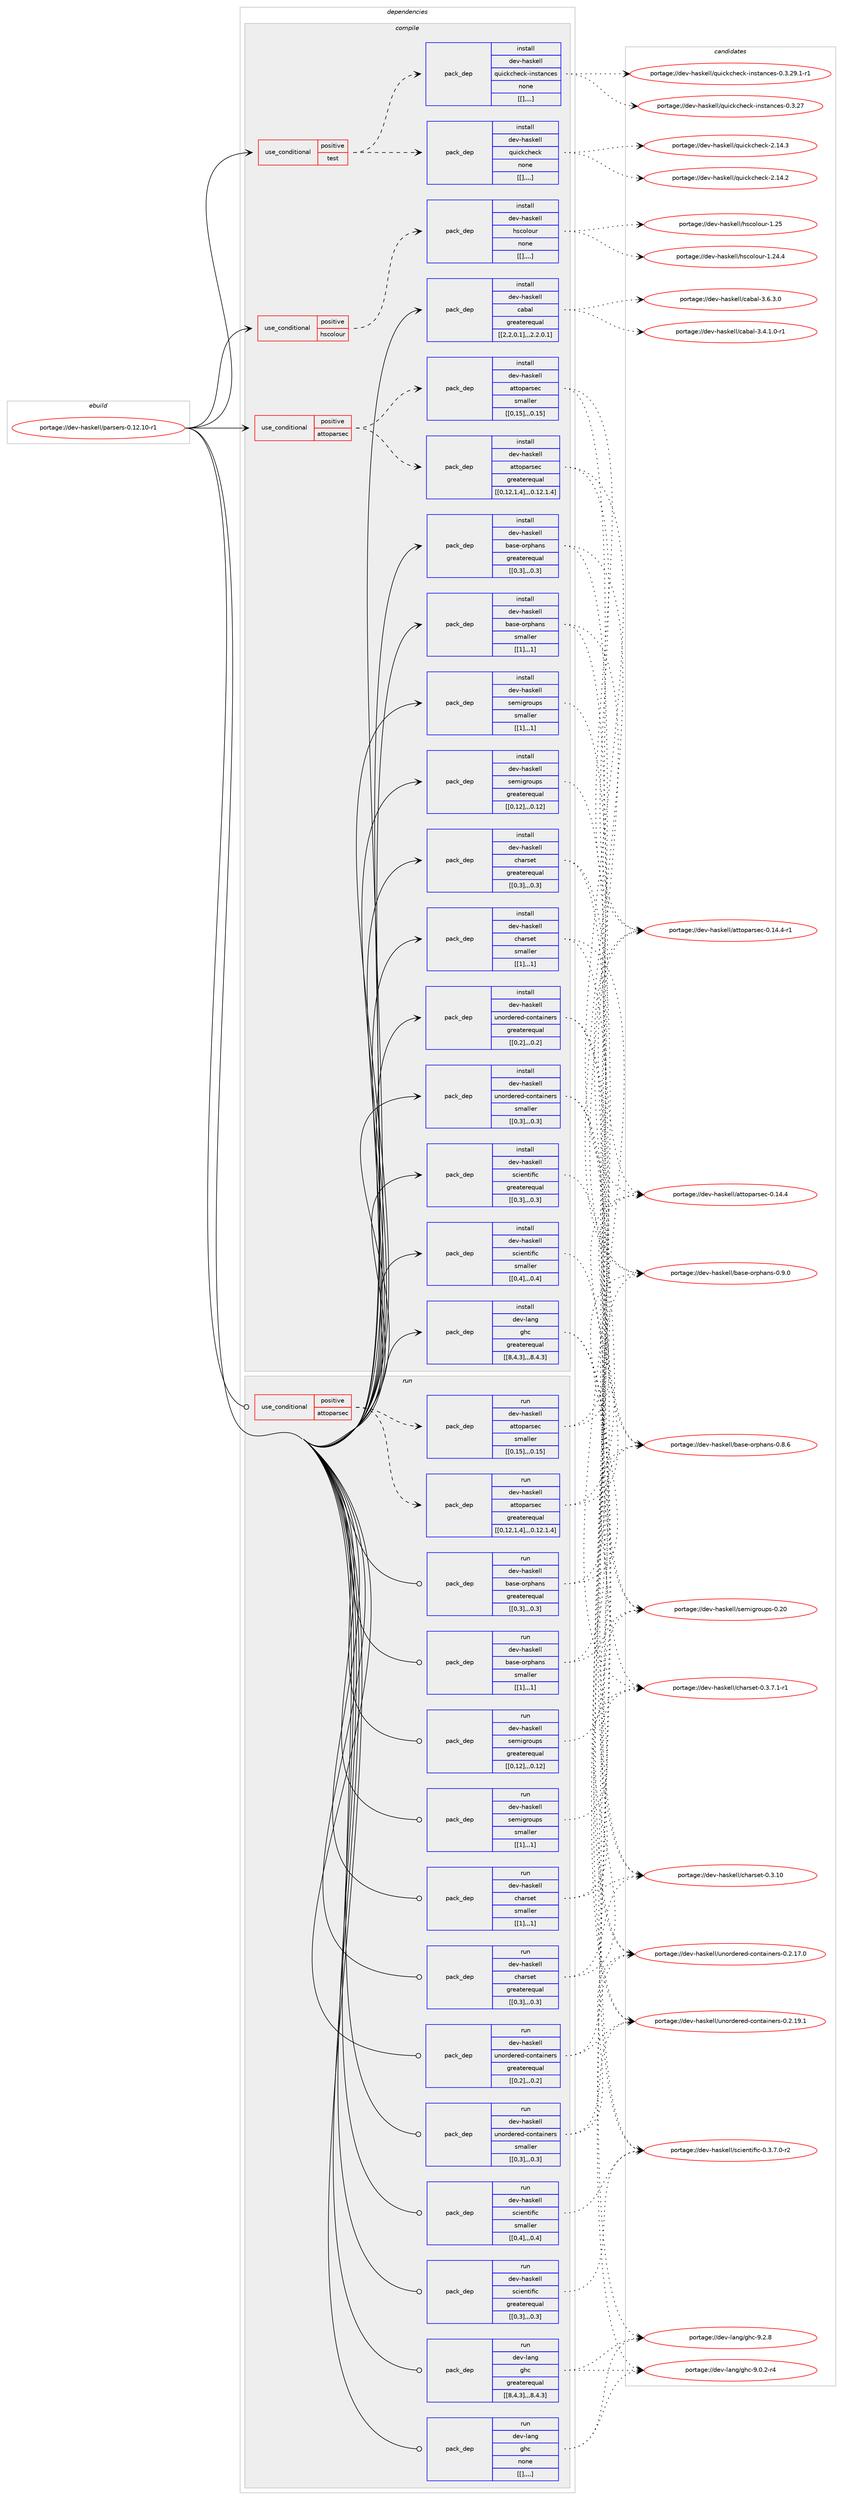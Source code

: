 digraph prolog {

# *************
# Graph options
# *************

newrank=true;
concentrate=true;
compound=true;
graph [rankdir=LR,fontname=Helvetica,fontsize=10,ranksep=1.5];#, ranksep=2.5, nodesep=0.2];
edge  [arrowhead=vee];
node  [fontname=Helvetica,fontsize=10];

# **********
# The ebuild
# **********

subgraph cluster_leftcol {
color=gray;
label=<<i>ebuild</i>>;
id [label="portage://dev-haskell/parsers-0.12.10-r1", color=red, width=4, href="../dev-haskell/parsers-0.12.10-r1.svg"];
}

# ****************
# The dependencies
# ****************

subgraph cluster_midcol {
color=gray;
label=<<i>dependencies</i>>;
subgraph cluster_compile {
fillcolor="#eeeeee";
style=filled;
label=<<i>compile</i>>;
subgraph cond21220 {
dependency86238 [label=<<TABLE BORDER="0" CELLBORDER="1" CELLSPACING="0" CELLPADDING="4"><TR><TD ROWSPAN="3" CELLPADDING="10">use_conditional</TD></TR><TR><TD>positive</TD></TR><TR><TD>attoparsec</TD></TR></TABLE>>, shape=none, color=red];
subgraph pack64011 {
dependency86239 [label=<<TABLE BORDER="0" CELLBORDER="1" CELLSPACING="0" CELLPADDING="4" WIDTH="220"><TR><TD ROWSPAN="6" CELLPADDING="30">pack_dep</TD></TR><TR><TD WIDTH="110">install</TD></TR><TR><TD>dev-haskell</TD></TR><TR><TD>attoparsec</TD></TR><TR><TD>greaterequal</TD></TR><TR><TD>[[0,12,1,4],,,0.12.1.4]</TD></TR></TABLE>>, shape=none, color=blue];
}
dependency86238:e -> dependency86239:w [weight=20,style="dashed",arrowhead="vee"];
subgraph pack64012 {
dependency86240 [label=<<TABLE BORDER="0" CELLBORDER="1" CELLSPACING="0" CELLPADDING="4" WIDTH="220"><TR><TD ROWSPAN="6" CELLPADDING="30">pack_dep</TD></TR><TR><TD WIDTH="110">install</TD></TR><TR><TD>dev-haskell</TD></TR><TR><TD>attoparsec</TD></TR><TR><TD>smaller</TD></TR><TR><TD>[[0,15],,,0.15]</TD></TR></TABLE>>, shape=none, color=blue];
}
dependency86238:e -> dependency86240:w [weight=20,style="dashed",arrowhead="vee"];
}
id:e -> dependency86238:w [weight=20,style="solid",arrowhead="vee"];
subgraph cond21221 {
dependency86241 [label=<<TABLE BORDER="0" CELLBORDER="1" CELLSPACING="0" CELLPADDING="4"><TR><TD ROWSPAN="3" CELLPADDING="10">use_conditional</TD></TR><TR><TD>positive</TD></TR><TR><TD>hscolour</TD></TR></TABLE>>, shape=none, color=red];
subgraph pack64013 {
dependency86242 [label=<<TABLE BORDER="0" CELLBORDER="1" CELLSPACING="0" CELLPADDING="4" WIDTH="220"><TR><TD ROWSPAN="6" CELLPADDING="30">pack_dep</TD></TR><TR><TD WIDTH="110">install</TD></TR><TR><TD>dev-haskell</TD></TR><TR><TD>hscolour</TD></TR><TR><TD>none</TD></TR><TR><TD>[[],,,,]</TD></TR></TABLE>>, shape=none, color=blue];
}
dependency86241:e -> dependency86242:w [weight=20,style="dashed",arrowhead="vee"];
}
id:e -> dependency86241:w [weight=20,style="solid",arrowhead="vee"];
subgraph cond21222 {
dependency86243 [label=<<TABLE BORDER="0" CELLBORDER="1" CELLSPACING="0" CELLPADDING="4"><TR><TD ROWSPAN="3" CELLPADDING="10">use_conditional</TD></TR><TR><TD>positive</TD></TR><TR><TD>test</TD></TR></TABLE>>, shape=none, color=red];
subgraph pack64014 {
dependency86244 [label=<<TABLE BORDER="0" CELLBORDER="1" CELLSPACING="0" CELLPADDING="4" WIDTH="220"><TR><TD ROWSPAN="6" CELLPADDING="30">pack_dep</TD></TR><TR><TD WIDTH="110">install</TD></TR><TR><TD>dev-haskell</TD></TR><TR><TD>quickcheck</TD></TR><TR><TD>none</TD></TR><TR><TD>[[],,,,]</TD></TR></TABLE>>, shape=none, color=blue];
}
dependency86243:e -> dependency86244:w [weight=20,style="dashed",arrowhead="vee"];
subgraph pack64015 {
dependency86245 [label=<<TABLE BORDER="0" CELLBORDER="1" CELLSPACING="0" CELLPADDING="4" WIDTH="220"><TR><TD ROWSPAN="6" CELLPADDING="30">pack_dep</TD></TR><TR><TD WIDTH="110">install</TD></TR><TR><TD>dev-haskell</TD></TR><TR><TD>quickcheck-instances</TD></TR><TR><TD>none</TD></TR><TR><TD>[[],,,,]</TD></TR></TABLE>>, shape=none, color=blue];
}
dependency86243:e -> dependency86245:w [weight=20,style="dashed",arrowhead="vee"];
}
id:e -> dependency86243:w [weight=20,style="solid",arrowhead="vee"];
subgraph pack64016 {
dependency86246 [label=<<TABLE BORDER="0" CELLBORDER="1" CELLSPACING="0" CELLPADDING="4" WIDTH="220"><TR><TD ROWSPAN="6" CELLPADDING="30">pack_dep</TD></TR><TR><TD WIDTH="110">install</TD></TR><TR><TD>dev-haskell</TD></TR><TR><TD>base-orphans</TD></TR><TR><TD>greaterequal</TD></TR><TR><TD>[[0,3],,,0.3]</TD></TR></TABLE>>, shape=none, color=blue];
}
id:e -> dependency86246:w [weight=20,style="solid",arrowhead="vee"];
subgraph pack64017 {
dependency86247 [label=<<TABLE BORDER="0" CELLBORDER="1" CELLSPACING="0" CELLPADDING="4" WIDTH="220"><TR><TD ROWSPAN="6" CELLPADDING="30">pack_dep</TD></TR><TR><TD WIDTH="110">install</TD></TR><TR><TD>dev-haskell</TD></TR><TR><TD>base-orphans</TD></TR><TR><TD>smaller</TD></TR><TR><TD>[[1],,,1]</TD></TR></TABLE>>, shape=none, color=blue];
}
id:e -> dependency86247:w [weight=20,style="solid",arrowhead="vee"];
subgraph pack64018 {
dependency86248 [label=<<TABLE BORDER="0" CELLBORDER="1" CELLSPACING="0" CELLPADDING="4" WIDTH="220"><TR><TD ROWSPAN="6" CELLPADDING="30">pack_dep</TD></TR><TR><TD WIDTH="110">install</TD></TR><TR><TD>dev-haskell</TD></TR><TR><TD>cabal</TD></TR><TR><TD>greaterequal</TD></TR><TR><TD>[[2,2,0,1],,,2.2.0.1]</TD></TR></TABLE>>, shape=none, color=blue];
}
id:e -> dependency86248:w [weight=20,style="solid",arrowhead="vee"];
subgraph pack64019 {
dependency86249 [label=<<TABLE BORDER="0" CELLBORDER="1" CELLSPACING="0" CELLPADDING="4" WIDTH="220"><TR><TD ROWSPAN="6" CELLPADDING="30">pack_dep</TD></TR><TR><TD WIDTH="110">install</TD></TR><TR><TD>dev-haskell</TD></TR><TR><TD>charset</TD></TR><TR><TD>greaterequal</TD></TR><TR><TD>[[0,3],,,0.3]</TD></TR></TABLE>>, shape=none, color=blue];
}
id:e -> dependency86249:w [weight=20,style="solid",arrowhead="vee"];
subgraph pack64020 {
dependency86250 [label=<<TABLE BORDER="0" CELLBORDER="1" CELLSPACING="0" CELLPADDING="4" WIDTH="220"><TR><TD ROWSPAN="6" CELLPADDING="30">pack_dep</TD></TR><TR><TD WIDTH="110">install</TD></TR><TR><TD>dev-haskell</TD></TR><TR><TD>charset</TD></TR><TR><TD>smaller</TD></TR><TR><TD>[[1],,,1]</TD></TR></TABLE>>, shape=none, color=blue];
}
id:e -> dependency86250:w [weight=20,style="solid",arrowhead="vee"];
subgraph pack64021 {
dependency86251 [label=<<TABLE BORDER="0" CELLBORDER="1" CELLSPACING="0" CELLPADDING="4" WIDTH="220"><TR><TD ROWSPAN="6" CELLPADDING="30">pack_dep</TD></TR><TR><TD WIDTH="110">install</TD></TR><TR><TD>dev-haskell</TD></TR><TR><TD>scientific</TD></TR><TR><TD>greaterequal</TD></TR><TR><TD>[[0,3],,,0.3]</TD></TR></TABLE>>, shape=none, color=blue];
}
id:e -> dependency86251:w [weight=20,style="solid",arrowhead="vee"];
subgraph pack64022 {
dependency86252 [label=<<TABLE BORDER="0" CELLBORDER="1" CELLSPACING="0" CELLPADDING="4" WIDTH="220"><TR><TD ROWSPAN="6" CELLPADDING="30">pack_dep</TD></TR><TR><TD WIDTH="110">install</TD></TR><TR><TD>dev-haskell</TD></TR><TR><TD>scientific</TD></TR><TR><TD>smaller</TD></TR><TR><TD>[[0,4],,,0.4]</TD></TR></TABLE>>, shape=none, color=blue];
}
id:e -> dependency86252:w [weight=20,style="solid",arrowhead="vee"];
subgraph pack64023 {
dependency86253 [label=<<TABLE BORDER="0" CELLBORDER="1" CELLSPACING="0" CELLPADDING="4" WIDTH="220"><TR><TD ROWSPAN="6" CELLPADDING="30">pack_dep</TD></TR><TR><TD WIDTH="110">install</TD></TR><TR><TD>dev-haskell</TD></TR><TR><TD>semigroups</TD></TR><TR><TD>greaterequal</TD></TR><TR><TD>[[0,12],,,0.12]</TD></TR></TABLE>>, shape=none, color=blue];
}
id:e -> dependency86253:w [weight=20,style="solid",arrowhead="vee"];
subgraph pack64024 {
dependency86254 [label=<<TABLE BORDER="0" CELLBORDER="1" CELLSPACING="0" CELLPADDING="4" WIDTH="220"><TR><TD ROWSPAN="6" CELLPADDING="30">pack_dep</TD></TR><TR><TD WIDTH="110">install</TD></TR><TR><TD>dev-haskell</TD></TR><TR><TD>semigroups</TD></TR><TR><TD>smaller</TD></TR><TR><TD>[[1],,,1]</TD></TR></TABLE>>, shape=none, color=blue];
}
id:e -> dependency86254:w [weight=20,style="solid",arrowhead="vee"];
subgraph pack64025 {
dependency86255 [label=<<TABLE BORDER="0" CELLBORDER="1" CELLSPACING="0" CELLPADDING="4" WIDTH="220"><TR><TD ROWSPAN="6" CELLPADDING="30">pack_dep</TD></TR><TR><TD WIDTH="110">install</TD></TR><TR><TD>dev-haskell</TD></TR><TR><TD>unordered-containers</TD></TR><TR><TD>greaterequal</TD></TR><TR><TD>[[0,2],,,0.2]</TD></TR></TABLE>>, shape=none, color=blue];
}
id:e -> dependency86255:w [weight=20,style="solid",arrowhead="vee"];
subgraph pack64026 {
dependency86256 [label=<<TABLE BORDER="0" CELLBORDER="1" CELLSPACING="0" CELLPADDING="4" WIDTH="220"><TR><TD ROWSPAN="6" CELLPADDING="30">pack_dep</TD></TR><TR><TD WIDTH="110">install</TD></TR><TR><TD>dev-haskell</TD></TR><TR><TD>unordered-containers</TD></TR><TR><TD>smaller</TD></TR><TR><TD>[[0,3],,,0.3]</TD></TR></TABLE>>, shape=none, color=blue];
}
id:e -> dependency86256:w [weight=20,style="solid",arrowhead="vee"];
subgraph pack64027 {
dependency86257 [label=<<TABLE BORDER="0" CELLBORDER="1" CELLSPACING="0" CELLPADDING="4" WIDTH="220"><TR><TD ROWSPAN="6" CELLPADDING="30">pack_dep</TD></TR><TR><TD WIDTH="110">install</TD></TR><TR><TD>dev-lang</TD></TR><TR><TD>ghc</TD></TR><TR><TD>greaterequal</TD></TR><TR><TD>[[8,4,3],,,8.4.3]</TD></TR></TABLE>>, shape=none, color=blue];
}
id:e -> dependency86257:w [weight=20,style="solid",arrowhead="vee"];
}
subgraph cluster_compileandrun {
fillcolor="#eeeeee";
style=filled;
label=<<i>compile and run</i>>;
}
subgraph cluster_run {
fillcolor="#eeeeee";
style=filled;
label=<<i>run</i>>;
subgraph cond21223 {
dependency86258 [label=<<TABLE BORDER="0" CELLBORDER="1" CELLSPACING="0" CELLPADDING="4"><TR><TD ROWSPAN="3" CELLPADDING="10">use_conditional</TD></TR><TR><TD>positive</TD></TR><TR><TD>attoparsec</TD></TR></TABLE>>, shape=none, color=red];
subgraph pack64028 {
dependency86259 [label=<<TABLE BORDER="0" CELLBORDER="1" CELLSPACING="0" CELLPADDING="4" WIDTH="220"><TR><TD ROWSPAN="6" CELLPADDING="30">pack_dep</TD></TR><TR><TD WIDTH="110">run</TD></TR><TR><TD>dev-haskell</TD></TR><TR><TD>attoparsec</TD></TR><TR><TD>greaterequal</TD></TR><TR><TD>[[0,12,1,4],,,0.12.1.4]</TD></TR></TABLE>>, shape=none, color=blue];
}
dependency86258:e -> dependency86259:w [weight=20,style="dashed",arrowhead="vee"];
subgraph pack64029 {
dependency86260 [label=<<TABLE BORDER="0" CELLBORDER="1" CELLSPACING="0" CELLPADDING="4" WIDTH="220"><TR><TD ROWSPAN="6" CELLPADDING="30">pack_dep</TD></TR><TR><TD WIDTH="110">run</TD></TR><TR><TD>dev-haskell</TD></TR><TR><TD>attoparsec</TD></TR><TR><TD>smaller</TD></TR><TR><TD>[[0,15],,,0.15]</TD></TR></TABLE>>, shape=none, color=blue];
}
dependency86258:e -> dependency86260:w [weight=20,style="dashed",arrowhead="vee"];
}
id:e -> dependency86258:w [weight=20,style="solid",arrowhead="odot"];
subgraph pack64030 {
dependency86261 [label=<<TABLE BORDER="0" CELLBORDER="1" CELLSPACING="0" CELLPADDING="4" WIDTH="220"><TR><TD ROWSPAN="6" CELLPADDING="30">pack_dep</TD></TR><TR><TD WIDTH="110">run</TD></TR><TR><TD>dev-haskell</TD></TR><TR><TD>base-orphans</TD></TR><TR><TD>greaterequal</TD></TR><TR><TD>[[0,3],,,0.3]</TD></TR></TABLE>>, shape=none, color=blue];
}
id:e -> dependency86261:w [weight=20,style="solid",arrowhead="odot"];
subgraph pack64031 {
dependency86262 [label=<<TABLE BORDER="0" CELLBORDER="1" CELLSPACING="0" CELLPADDING="4" WIDTH="220"><TR><TD ROWSPAN="6" CELLPADDING="30">pack_dep</TD></TR><TR><TD WIDTH="110">run</TD></TR><TR><TD>dev-haskell</TD></TR><TR><TD>base-orphans</TD></TR><TR><TD>smaller</TD></TR><TR><TD>[[1],,,1]</TD></TR></TABLE>>, shape=none, color=blue];
}
id:e -> dependency86262:w [weight=20,style="solid",arrowhead="odot"];
subgraph pack64032 {
dependency86263 [label=<<TABLE BORDER="0" CELLBORDER="1" CELLSPACING="0" CELLPADDING="4" WIDTH="220"><TR><TD ROWSPAN="6" CELLPADDING="30">pack_dep</TD></TR><TR><TD WIDTH="110">run</TD></TR><TR><TD>dev-haskell</TD></TR><TR><TD>charset</TD></TR><TR><TD>greaterequal</TD></TR><TR><TD>[[0,3],,,0.3]</TD></TR></TABLE>>, shape=none, color=blue];
}
id:e -> dependency86263:w [weight=20,style="solid",arrowhead="odot"];
subgraph pack64033 {
dependency86264 [label=<<TABLE BORDER="0" CELLBORDER="1" CELLSPACING="0" CELLPADDING="4" WIDTH="220"><TR><TD ROWSPAN="6" CELLPADDING="30">pack_dep</TD></TR><TR><TD WIDTH="110">run</TD></TR><TR><TD>dev-haskell</TD></TR><TR><TD>charset</TD></TR><TR><TD>smaller</TD></TR><TR><TD>[[1],,,1]</TD></TR></TABLE>>, shape=none, color=blue];
}
id:e -> dependency86264:w [weight=20,style="solid",arrowhead="odot"];
subgraph pack64034 {
dependency86265 [label=<<TABLE BORDER="0" CELLBORDER="1" CELLSPACING="0" CELLPADDING="4" WIDTH="220"><TR><TD ROWSPAN="6" CELLPADDING="30">pack_dep</TD></TR><TR><TD WIDTH="110">run</TD></TR><TR><TD>dev-haskell</TD></TR><TR><TD>scientific</TD></TR><TR><TD>greaterequal</TD></TR><TR><TD>[[0,3],,,0.3]</TD></TR></TABLE>>, shape=none, color=blue];
}
id:e -> dependency86265:w [weight=20,style="solid",arrowhead="odot"];
subgraph pack64035 {
dependency86266 [label=<<TABLE BORDER="0" CELLBORDER="1" CELLSPACING="0" CELLPADDING="4" WIDTH="220"><TR><TD ROWSPAN="6" CELLPADDING="30">pack_dep</TD></TR><TR><TD WIDTH="110">run</TD></TR><TR><TD>dev-haskell</TD></TR><TR><TD>scientific</TD></TR><TR><TD>smaller</TD></TR><TR><TD>[[0,4],,,0.4]</TD></TR></TABLE>>, shape=none, color=blue];
}
id:e -> dependency86266:w [weight=20,style="solid",arrowhead="odot"];
subgraph pack64036 {
dependency86267 [label=<<TABLE BORDER="0" CELLBORDER="1" CELLSPACING="0" CELLPADDING="4" WIDTH="220"><TR><TD ROWSPAN="6" CELLPADDING="30">pack_dep</TD></TR><TR><TD WIDTH="110">run</TD></TR><TR><TD>dev-haskell</TD></TR><TR><TD>semigroups</TD></TR><TR><TD>greaterequal</TD></TR><TR><TD>[[0,12],,,0.12]</TD></TR></TABLE>>, shape=none, color=blue];
}
id:e -> dependency86267:w [weight=20,style="solid",arrowhead="odot"];
subgraph pack64037 {
dependency86268 [label=<<TABLE BORDER="0" CELLBORDER="1" CELLSPACING="0" CELLPADDING="4" WIDTH="220"><TR><TD ROWSPAN="6" CELLPADDING="30">pack_dep</TD></TR><TR><TD WIDTH="110">run</TD></TR><TR><TD>dev-haskell</TD></TR><TR><TD>semigroups</TD></TR><TR><TD>smaller</TD></TR><TR><TD>[[1],,,1]</TD></TR></TABLE>>, shape=none, color=blue];
}
id:e -> dependency86268:w [weight=20,style="solid",arrowhead="odot"];
subgraph pack64038 {
dependency86269 [label=<<TABLE BORDER="0" CELLBORDER="1" CELLSPACING="0" CELLPADDING="4" WIDTH="220"><TR><TD ROWSPAN="6" CELLPADDING="30">pack_dep</TD></TR><TR><TD WIDTH="110">run</TD></TR><TR><TD>dev-haskell</TD></TR><TR><TD>unordered-containers</TD></TR><TR><TD>greaterequal</TD></TR><TR><TD>[[0,2],,,0.2]</TD></TR></TABLE>>, shape=none, color=blue];
}
id:e -> dependency86269:w [weight=20,style="solid",arrowhead="odot"];
subgraph pack64039 {
dependency86270 [label=<<TABLE BORDER="0" CELLBORDER="1" CELLSPACING="0" CELLPADDING="4" WIDTH="220"><TR><TD ROWSPAN="6" CELLPADDING="30">pack_dep</TD></TR><TR><TD WIDTH="110">run</TD></TR><TR><TD>dev-haskell</TD></TR><TR><TD>unordered-containers</TD></TR><TR><TD>smaller</TD></TR><TR><TD>[[0,3],,,0.3]</TD></TR></TABLE>>, shape=none, color=blue];
}
id:e -> dependency86270:w [weight=20,style="solid",arrowhead="odot"];
subgraph pack64040 {
dependency86271 [label=<<TABLE BORDER="0" CELLBORDER="1" CELLSPACING="0" CELLPADDING="4" WIDTH="220"><TR><TD ROWSPAN="6" CELLPADDING="30">pack_dep</TD></TR><TR><TD WIDTH="110">run</TD></TR><TR><TD>dev-lang</TD></TR><TR><TD>ghc</TD></TR><TR><TD>greaterequal</TD></TR><TR><TD>[[8,4,3],,,8.4.3]</TD></TR></TABLE>>, shape=none, color=blue];
}
id:e -> dependency86271:w [weight=20,style="solid",arrowhead="odot"];
subgraph pack64041 {
dependency86272 [label=<<TABLE BORDER="0" CELLBORDER="1" CELLSPACING="0" CELLPADDING="4" WIDTH="220"><TR><TD ROWSPAN="6" CELLPADDING="30">pack_dep</TD></TR><TR><TD WIDTH="110">run</TD></TR><TR><TD>dev-lang</TD></TR><TR><TD>ghc</TD></TR><TR><TD>none</TD></TR><TR><TD>[[],,,,]</TD></TR></TABLE>>, shape=none, color=blue];
}
id:e -> dependency86272:w [weight=20,style="solid",arrowhead="odot"];
}
}

# **************
# The candidates
# **************

subgraph cluster_choices {
rank=same;
color=gray;
label=<<i>candidates</i>>;

subgraph choice64011 {
color=black;
nodesep=1;
choice100101118451049711510710110810847971161161111129711411510199454846495246524511449 [label="portage://dev-haskell/attoparsec-0.14.4-r1", color=red, width=4,href="../dev-haskell/attoparsec-0.14.4-r1.svg"];
choice10010111845104971151071011081084797116116111112971141151019945484649524652 [label="portage://dev-haskell/attoparsec-0.14.4", color=red, width=4,href="../dev-haskell/attoparsec-0.14.4.svg"];
dependency86239:e -> choice100101118451049711510710110810847971161161111129711411510199454846495246524511449:w [style=dotted,weight="100"];
dependency86239:e -> choice10010111845104971151071011081084797116116111112971141151019945484649524652:w [style=dotted,weight="100"];
}
subgraph choice64012 {
color=black;
nodesep=1;
choice100101118451049711510710110810847971161161111129711411510199454846495246524511449 [label="portage://dev-haskell/attoparsec-0.14.4-r1", color=red, width=4,href="../dev-haskell/attoparsec-0.14.4-r1.svg"];
choice10010111845104971151071011081084797116116111112971141151019945484649524652 [label="portage://dev-haskell/attoparsec-0.14.4", color=red, width=4,href="../dev-haskell/attoparsec-0.14.4.svg"];
dependency86240:e -> choice100101118451049711510710110810847971161161111129711411510199454846495246524511449:w [style=dotted,weight="100"];
dependency86240:e -> choice10010111845104971151071011081084797116116111112971141151019945484649524652:w [style=dotted,weight="100"];
}
subgraph choice64013 {
color=black;
nodesep=1;
choice100101118451049711510710110810847104115991111081111171144549465053 [label="portage://dev-haskell/hscolour-1.25", color=red, width=4,href="../dev-haskell/hscolour-1.25.svg"];
choice1001011184510497115107101108108471041159911110811111711445494650524652 [label="portage://dev-haskell/hscolour-1.24.4", color=red, width=4,href="../dev-haskell/hscolour-1.24.4.svg"];
dependency86242:e -> choice100101118451049711510710110810847104115991111081111171144549465053:w [style=dotted,weight="100"];
dependency86242:e -> choice1001011184510497115107101108108471041159911110811111711445494650524652:w [style=dotted,weight="100"];
}
subgraph choice64014 {
color=black;
nodesep=1;
choice10010111845104971151071011081084711311710599107991041019910745504649524651 [label="portage://dev-haskell/quickcheck-2.14.3", color=red, width=4,href="../dev-haskell/quickcheck-2.14.3.svg"];
choice10010111845104971151071011081084711311710599107991041019910745504649524650 [label="portage://dev-haskell/quickcheck-2.14.2", color=red, width=4,href="../dev-haskell/quickcheck-2.14.2.svg"];
dependency86244:e -> choice10010111845104971151071011081084711311710599107991041019910745504649524651:w [style=dotted,weight="100"];
dependency86244:e -> choice10010111845104971151071011081084711311710599107991041019910745504649524650:w [style=dotted,weight="100"];
}
subgraph choice64015 {
color=black;
nodesep=1;
choice1001011184510497115107101108108471131171059910799104101991074510511011511697110991011154548465146505746494511449 [label="portage://dev-haskell/quickcheck-instances-0.3.29.1-r1", color=red, width=4,href="../dev-haskell/quickcheck-instances-0.3.29.1-r1.svg"];
choice10010111845104971151071011081084711311710599107991041019910745105110115116971109910111545484651465055 [label="portage://dev-haskell/quickcheck-instances-0.3.27", color=red, width=4,href="../dev-haskell/quickcheck-instances-0.3.27.svg"];
dependency86245:e -> choice1001011184510497115107101108108471131171059910799104101991074510511011511697110991011154548465146505746494511449:w [style=dotted,weight="100"];
dependency86245:e -> choice10010111845104971151071011081084711311710599107991041019910745105110115116971109910111545484651465055:w [style=dotted,weight="100"];
}
subgraph choice64016 {
color=black;
nodesep=1;
choice10010111845104971151071011081084798971151014511111411210497110115454846574648 [label="portage://dev-haskell/base-orphans-0.9.0", color=red, width=4,href="../dev-haskell/base-orphans-0.9.0.svg"];
choice10010111845104971151071011081084798971151014511111411210497110115454846564654 [label="portage://dev-haskell/base-orphans-0.8.6", color=red, width=4,href="../dev-haskell/base-orphans-0.8.6.svg"];
dependency86246:e -> choice10010111845104971151071011081084798971151014511111411210497110115454846574648:w [style=dotted,weight="100"];
dependency86246:e -> choice10010111845104971151071011081084798971151014511111411210497110115454846564654:w [style=dotted,weight="100"];
}
subgraph choice64017 {
color=black;
nodesep=1;
choice10010111845104971151071011081084798971151014511111411210497110115454846574648 [label="portage://dev-haskell/base-orphans-0.9.0", color=red, width=4,href="../dev-haskell/base-orphans-0.9.0.svg"];
choice10010111845104971151071011081084798971151014511111411210497110115454846564654 [label="portage://dev-haskell/base-orphans-0.8.6", color=red, width=4,href="../dev-haskell/base-orphans-0.8.6.svg"];
dependency86247:e -> choice10010111845104971151071011081084798971151014511111411210497110115454846574648:w [style=dotted,weight="100"];
dependency86247:e -> choice10010111845104971151071011081084798971151014511111411210497110115454846564654:w [style=dotted,weight="100"];
}
subgraph choice64018 {
color=black;
nodesep=1;
choice100101118451049711510710110810847999798971084551465446514648 [label="portage://dev-haskell/cabal-3.6.3.0", color=red, width=4,href="../dev-haskell/cabal-3.6.3.0.svg"];
choice1001011184510497115107101108108479997989710845514652464946484511449 [label="portage://dev-haskell/cabal-3.4.1.0-r1", color=red, width=4,href="../dev-haskell/cabal-3.4.1.0-r1.svg"];
dependency86248:e -> choice100101118451049711510710110810847999798971084551465446514648:w [style=dotted,weight="100"];
dependency86248:e -> choice1001011184510497115107101108108479997989710845514652464946484511449:w [style=dotted,weight="100"];
}
subgraph choice64019 {
color=black;
nodesep=1;
choice100101118451049711510710110810847991049711411510111645484651464948 [label="portage://dev-haskell/charset-0.3.10", color=red, width=4,href="../dev-haskell/charset-0.3.10.svg"];
choice100101118451049711510710110810847991049711411510111645484651465546494511449 [label="portage://dev-haskell/charset-0.3.7.1-r1", color=red, width=4,href="../dev-haskell/charset-0.3.7.1-r1.svg"];
dependency86249:e -> choice100101118451049711510710110810847991049711411510111645484651464948:w [style=dotted,weight="100"];
dependency86249:e -> choice100101118451049711510710110810847991049711411510111645484651465546494511449:w [style=dotted,weight="100"];
}
subgraph choice64020 {
color=black;
nodesep=1;
choice100101118451049711510710110810847991049711411510111645484651464948 [label="portage://dev-haskell/charset-0.3.10", color=red, width=4,href="../dev-haskell/charset-0.3.10.svg"];
choice100101118451049711510710110810847991049711411510111645484651465546494511449 [label="portage://dev-haskell/charset-0.3.7.1-r1", color=red, width=4,href="../dev-haskell/charset-0.3.7.1-r1.svg"];
dependency86250:e -> choice100101118451049711510710110810847991049711411510111645484651464948:w [style=dotted,weight="100"];
dependency86250:e -> choice100101118451049711510710110810847991049711411510111645484651465546494511449:w [style=dotted,weight="100"];
}
subgraph choice64021 {
color=black;
nodesep=1;
choice100101118451049711510710110810847115991051011101161051021059945484651465546484511450 [label="portage://dev-haskell/scientific-0.3.7.0-r2", color=red, width=4,href="../dev-haskell/scientific-0.3.7.0-r2.svg"];
dependency86251:e -> choice100101118451049711510710110810847115991051011101161051021059945484651465546484511450:w [style=dotted,weight="100"];
}
subgraph choice64022 {
color=black;
nodesep=1;
choice100101118451049711510710110810847115991051011101161051021059945484651465546484511450 [label="portage://dev-haskell/scientific-0.3.7.0-r2", color=red, width=4,href="../dev-haskell/scientific-0.3.7.0-r2.svg"];
dependency86252:e -> choice100101118451049711510710110810847115991051011101161051021059945484651465546484511450:w [style=dotted,weight="100"];
}
subgraph choice64023 {
color=black;
nodesep=1;
choice1001011184510497115107101108108471151011091051031141111171121154548465048 [label="portage://dev-haskell/semigroups-0.20", color=red, width=4,href="../dev-haskell/semigroups-0.20.svg"];
dependency86253:e -> choice1001011184510497115107101108108471151011091051031141111171121154548465048:w [style=dotted,weight="100"];
}
subgraph choice64024 {
color=black;
nodesep=1;
choice1001011184510497115107101108108471151011091051031141111171121154548465048 [label="portage://dev-haskell/semigroups-0.20", color=red, width=4,href="../dev-haskell/semigroups-0.20.svg"];
dependency86254:e -> choice1001011184510497115107101108108471151011091051031141111171121154548465048:w [style=dotted,weight="100"];
}
subgraph choice64025 {
color=black;
nodesep=1;
choice100101118451049711510710110810847117110111114100101114101100459911111011697105110101114115454846504649574649 [label="portage://dev-haskell/unordered-containers-0.2.19.1", color=red, width=4,href="../dev-haskell/unordered-containers-0.2.19.1.svg"];
choice100101118451049711510710110810847117110111114100101114101100459911111011697105110101114115454846504649554648 [label="portage://dev-haskell/unordered-containers-0.2.17.0", color=red, width=4,href="../dev-haskell/unordered-containers-0.2.17.0.svg"];
dependency86255:e -> choice100101118451049711510710110810847117110111114100101114101100459911111011697105110101114115454846504649574649:w [style=dotted,weight="100"];
dependency86255:e -> choice100101118451049711510710110810847117110111114100101114101100459911111011697105110101114115454846504649554648:w [style=dotted,weight="100"];
}
subgraph choice64026 {
color=black;
nodesep=1;
choice100101118451049711510710110810847117110111114100101114101100459911111011697105110101114115454846504649574649 [label="portage://dev-haskell/unordered-containers-0.2.19.1", color=red, width=4,href="../dev-haskell/unordered-containers-0.2.19.1.svg"];
choice100101118451049711510710110810847117110111114100101114101100459911111011697105110101114115454846504649554648 [label="portage://dev-haskell/unordered-containers-0.2.17.0", color=red, width=4,href="../dev-haskell/unordered-containers-0.2.17.0.svg"];
dependency86256:e -> choice100101118451049711510710110810847117110111114100101114101100459911111011697105110101114115454846504649574649:w [style=dotted,weight="100"];
dependency86256:e -> choice100101118451049711510710110810847117110111114100101114101100459911111011697105110101114115454846504649554648:w [style=dotted,weight="100"];
}
subgraph choice64027 {
color=black;
nodesep=1;
choice10010111845108971101034710310499455746504656 [label="portage://dev-lang/ghc-9.2.8", color=red, width=4,href="../dev-lang/ghc-9.2.8.svg"];
choice100101118451089711010347103104994557464846504511452 [label="portage://dev-lang/ghc-9.0.2-r4", color=red, width=4,href="../dev-lang/ghc-9.0.2-r4.svg"];
dependency86257:e -> choice10010111845108971101034710310499455746504656:w [style=dotted,weight="100"];
dependency86257:e -> choice100101118451089711010347103104994557464846504511452:w [style=dotted,weight="100"];
}
subgraph choice64028 {
color=black;
nodesep=1;
choice100101118451049711510710110810847971161161111129711411510199454846495246524511449 [label="portage://dev-haskell/attoparsec-0.14.4-r1", color=red, width=4,href="../dev-haskell/attoparsec-0.14.4-r1.svg"];
choice10010111845104971151071011081084797116116111112971141151019945484649524652 [label="portage://dev-haskell/attoparsec-0.14.4", color=red, width=4,href="../dev-haskell/attoparsec-0.14.4.svg"];
dependency86259:e -> choice100101118451049711510710110810847971161161111129711411510199454846495246524511449:w [style=dotted,weight="100"];
dependency86259:e -> choice10010111845104971151071011081084797116116111112971141151019945484649524652:w [style=dotted,weight="100"];
}
subgraph choice64029 {
color=black;
nodesep=1;
choice100101118451049711510710110810847971161161111129711411510199454846495246524511449 [label="portage://dev-haskell/attoparsec-0.14.4-r1", color=red, width=4,href="../dev-haskell/attoparsec-0.14.4-r1.svg"];
choice10010111845104971151071011081084797116116111112971141151019945484649524652 [label="portage://dev-haskell/attoparsec-0.14.4", color=red, width=4,href="../dev-haskell/attoparsec-0.14.4.svg"];
dependency86260:e -> choice100101118451049711510710110810847971161161111129711411510199454846495246524511449:w [style=dotted,weight="100"];
dependency86260:e -> choice10010111845104971151071011081084797116116111112971141151019945484649524652:w [style=dotted,weight="100"];
}
subgraph choice64030 {
color=black;
nodesep=1;
choice10010111845104971151071011081084798971151014511111411210497110115454846574648 [label="portage://dev-haskell/base-orphans-0.9.0", color=red, width=4,href="../dev-haskell/base-orphans-0.9.0.svg"];
choice10010111845104971151071011081084798971151014511111411210497110115454846564654 [label="portage://dev-haskell/base-orphans-0.8.6", color=red, width=4,href="../dev-haskell/base-orphans-0.8.6.svg"];
dependency86261:e -> choice10010111845104971151071011081084798971151014511111411210497110115454846574648:w [style=dotted,weight="100"];
dependency86261:e -> choice10010111845104971151071011081084798971151014511111411210497110115454846564654:w [style=dotted,weight="100"];
}
subgraph choice64031 {
color=black;
nodesep=1;
choice10010111845104971151071011081084798971151014511111411210497110115454846574648 [label="portage://dev-haskell/base-orphans-0.9.0", color=red, width=4,href="../dev-haskell/base-orphans-0.9.0.svg"];
choice10010111845104971151071011081084798971151014511111411210497110115454846564654 [label="portage://dev-haskell/base-orphans-0.8.6", color=red, width=4,href="../dev-haskell/base-orphans-0.8.6.svg"];
dependency86262:e -> choice10010111845104971151071011081084798971151014511111411210497110115454846574648:w [style=dotted,weight="100"];
dependency86262:e -> choice10010111845104971151071011081084798971151014511111411210497110115454846564654:w [style=dotted,weight="100"];
}
subgraph choice64032 {
color=black;
nodesep=1;
choice100101118451049711510710110810847991049711411510111645484651464948 [label="portage://dev-haskell/charset-0.3.10", color=red, width=4,href="../dev-haskell/charset-0.3.10.svg"];
choice100101118451049711510710110810847991049711411510111645484651465546494511449 [label="portage://dev-haskell/charset-0.3.7.1-r1", color=red, width=4,href="../dev-haskell/charset-0.3.7.1-r1.svg"];
dependency86263:e -> choice100101118451049711510710110810847991049711411510111645484651464948:w [style=dotted,weight="100"];
dependency86263:e -> choice100101118451049711510710110810847991049711411510111645484651465546494511449:w [style=dotted,weight="100"];
}
subgraph choice64033 {
color=black;
nodesep=1;
choice100101118451049711510710110810847991049711411510111645484651464948 [label="portage://dev-haskell/charset-0.3.10", color=red, width=4,href="../dev-haskell/charset-0.3.10.svg"];
choice100101118451049711510710110810847991049711411510111645484651465546494511449 [label="portage://dev-haskell/charset-0.3.7.1-r1", color=red, width=4,href="../dev-haskell/charset-0.3.7.1-r1.svg"];
dependency86264:e -> choice100101118451049711510710110810847991049711411510111645484651464948:w [style=dotted,weight="100"];
dependency86264:e -> choice100101118451049711510710110810847991049711411510111645484651465546494511449:w [style=dotted,weight="100"];
}
subgraph choice64034 {
color=black;
nodesep=1;
choice100101118451049711510710110810847115991051011101161051021059945484651465546484511450 [label="portage://dev-haskell/scientific-0.3.7.0-r2", color=red, width=4,href="../dev-haskell/scientific-0.3.7.0-r2.svg"];
dependency86265:e -> choice100101118451049711510710110810847115991051011101161051021059945484651465546484511450:w [style=dotted,weight="100"];
}
subgraph choice64035 {
color=black;
nodesep=1;
choice100101118451049711510710110810847115991051011101161051021059945484651465546484511450 [label="portage://dev-haskell/scientific-0.3.7.0-r2", color=red, width=4,href="../dev-haskell/scientific-0.3.7.0-r2.svg"];
dependency86266:e -> choice100101118451049711510710110810847115991051011101161051021059945484651465546484511450:w [style=dotted,weight="100"];
}
subgraph choice64036 {
color=black;
nodesep=1;
choice1001011184510497115107101108108471151011091051031141111171121154548465048 [label="portage://dev-haskell/semigroups-0.20", color=red, width=4,href="../dev-haskell/semigroups-0.20.svg"];
dependency86267:e -> choice1001011184510497115107101108108471151011091051031141111171121154548465048:w [style=dotted,weight="100"];
}
subgraph choice64037 {
color=black;
nodesep=1;
choice1001011184510497115107101108108471151011091051031141111171121154548465048 [label="portage://dev-haskell/semigroups-0.20", color=red, width=4,href="../dev-haskell/semigroups-0.20.svg"];
dependency86268:e -> choice1001011184510497115107101108108471151011091051031141111171121154548465048:w [style=dotted,weight="100"];
}
subgraph choice64038 {
color=black;
nodesep=1;
choice100101118451049711510710110810847117110111114100101114101100459911111011697105110101114115454846504649574649 [label="portage://dev-haskell/unordered-containers-0.2.19.1", color=red, width=4,href="../dev-haskell/unordered-containers-0.2.19.1.svg"];
choice100101118451049711510710110810847117110111114100101114101100459911111011697105110101114115454846504649554648 [label="portage://dev-haskell/unordered-containers-0.2.17.0", color=red, width=4,href="../dev-haskell/unordered-containers-0.2.17.0.svg"];
dependency86269:e -> choice100101118451049711510710110810847117110111114100101114101100459911111011697105110101114115454846504649574649:w [style=dotted,weight="100"];
dependency86269:e -> choice100101118451049711510710110810847117110111114100101114101100459911111011697105110101114115454846504649554648:w [style=dotted,weight="100"];
}
subgraph choice64039 {
color=black;
nodesep=1;
choice100101118451049711510710110810847117110111114100101114101100459911111011697105110101114115454846504649574649 [label="portage://dev-haskell/unordered-containers-0.2.19.1", color=red, width=4,href="../dev-haskell/unordered-containers-0.2.19.1.svg"];
choice100101118451049711510710110810847117110111114100101114101100459911111011697105110101114115454846504649554648 [label="portage://dev-haskell/unordered-containers-0.2.17.0", color=red, width=4,href="../dev-haskell/unordered-containers-0.2.17.0.svg"];
dependency86270:e -> choice100101118451049711510710110810847117110111114100101114101100459911111011697105110101114115454846504649574649:w [style=dotted,weight="100"];
dependency86270:e -> choice100101118451049711510710110810847117110111114100101114101100459911111011697105110101114115454846504649554648:w [style=dotted,weight="100"];
}
subgraph choice64040 {
color=black;
nodesep=1;
choice10010111845108971101034710310499455746504656 [label="portage://dev-lang/ghc-9.2.8", color=red, width=4,href="../dev-lang/ghc-9.2.8.svg"];
choice100101118451089711010347103104994557464846504511452 [label="portage://dev-lang/ghc-9.0.2-r4", color=red, width=4,href="../dev-lang/ghc-9.0.2-r4.svg"];
dependency86271:e -> choice10010111845108971101034710310499455746504656:w [style=dotted,weight="100"];
dependency86271:e -> choice100101118451089711010347103104994557464846504511452:w [style=dotted,weight="100"];
}
subgraph choice64041 {
color=black;
nodesep=1;
choice10010111845108971101034710310499455746504656 [label="portage://dev-lang/ghc-9.2.8", color=red, width=4,href="../dev-lang/ghc-9.2.8.svg"];
choice100101118451089711010347103104994557464846504511452 [label="portage://dev-lang/ghc-9.0.2-r4", color=red, width=4,href="../dev-lang/ghc-9.0.2-r4.svg"];
dependency86272:e -> choice10010111845108971101034710310499455746504656:w [style=dotted,weight="100"];
dependency86272:e -> choice100101118451089711010347103104994557464846504511452:w [style=dotted,weight="100"];
}
}

}

